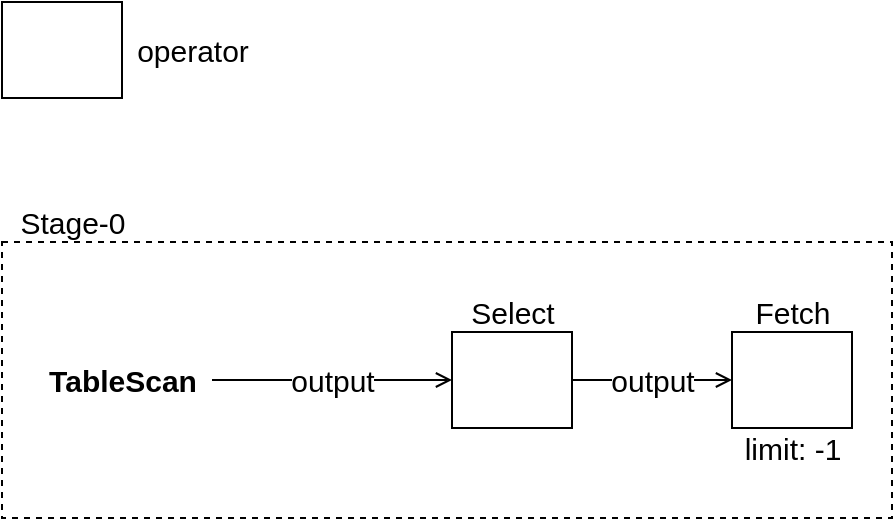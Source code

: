 <mxfile version="14.6.13" type="device" pages="4"><diagram id="SbvPMFUkSdvf29hxPbNB" name="SELECT * FROM table"><mxGraphModel dx="946" dy="725" grid="1" gridSize="10" guides="1" tooltips="1" connect="1" arrows="1" fold="1" page="1" pageScale="1" pageWidth="850" pageHeight="1100" math="0" shadow="0"><root><mxCell id="0"/><mxCell id="1" parent="0"/><mxCell id="HA66JRTrYPx33-76k23V-1" value="" style="rounded=0;whiteSpace=wrap;html=1;strokeWidth=1;sketch=0;fontSize=16;" vertex="1" parent="1"><mxGeometry x="525" y="265" width="60" height="48" as="geometry"/></mxCell><mxCell id="HA66JRTrYPx33-76k23V-2" value="" style="rounded=0;whiteSpace=wrap;html=1;strokeWidth=1;sketch=0;fontSize=16;" vertex="1" parent="1"><mxGeometry x="160" y="100" width="60" height="48" as="geometry"/></mxCell><mxCell id="HA66JRTrYPx33-76k23V-3" value="operator" style="text;html=1;align=center;verticalAlign=middle;resizable=0;points=[];autosize=1;strokeColor=none;fontSize=15;" vertex="1" parent="1"><mxGeometry x="220" y="114" width="70" height="20" as="geometry"/></mxCell><mxCell id="HA66JRTrYPx33-76k23V-4" value="Fetch" style="text;html=1;align=center;verticalAlign=middle;resizable=0;points=[];autosize=1;strokeColor=none;fontSize=15;" vertex="1" parent="1"><mxGeometry x="530" y="245" width="50" height="20" as="geometry"/></mxCell><mxCell id="HA66JRTrYPx33-76k23V-5" value="" style="rounded=0;whiteSpace=wrap;html=1;strokeWidth=1;sketch=0;fontSize=16;dashed=1;fillColor=none;" vertex="1" parent="1"><mxGeometry x="160" y="220" width="445" height="138" as="geometry"/></mxCell><mxCell id="HA66JRTrYPx33-76k23V-8" value="output" style="edgeStyle=orthogonalEdgeStyle;rounded=0;orthogonalLoop=1;jettySize=auto;html=1;exitX=1;exitY=0.5;exitDx=0;exitDy=0;entryX=0;entryY=0.5;entryDx=0;entryDy=0;fontSize=15;endArrow=open;endFill=0;" edge="1" parent="1" source="HA66JRTrYPx33-76k23V-7" target="HA66JRTrYPx33-76k23V-1"><mxGeometry relative="1" as="geometry"/></mxCell><mxCell id="HA66JRTrYPx33-76k23V-7" value="" style="rounded=0;whiteSpace=wrap;html=1;strokeWidth=1;sketch=0;fontSize=16;" vertex="1" parent="1"><mxGeometry x="385" y="265" width="60" height="48" as="geometry"/></mxCell><mxCell id="HA66JRTrYPx33-76k23V-9" value="Select" style="text;html=1;align=center;verticalAlign=middle;resizable=0;points=[];autosize=1;strokeColor=none;fontSize=15;" vertex="1" parent="1"><mxGeometry x="385" y="245" width="60" height="20" as="geometry"/></mxCell><mxCell id="HA66JRTrYPx33-76k23V-12" value="output" style="edgeStyle=orthogonalEdgeStyle;rounded=0;orthogonalLoop=1;jettySize=auto;html=1;fontSize=15;endArrow=open;endFill=0;entryX=0;entryY=0.5;entryDx=0;entryDy=0;" edge="1" parent="1" source="HA66JRTrYPx33-76k23V-11" target="HA66JRTrYPx33-76k23V-7"><mxGeometry relative="1" as="geometry"><mxPoint x="305" y="245" as="targetPoint"/></mxGeometry></mxCell><mxCell id="HA66JRTrYPx33-76k23V-11" value="TableScan" style="text;html=1;align=center;verticalAlign=middle;resizable=0;points=[];autosize=1;strokeColor=none;fontSize=15;fontStyle=1" vertex="1" parent="1"><mxGeometry x="175" y="279" width="90" height="20" as="geometry"/></mxCell><mxCell id="HA66JRTrYPx33-76k23V-13" value="Stage-0" style="text;html=1;align=center;verticalAlign=middle;resizable=0;points=[];autosize=1;strokeColor=none;fontSize=15;" vertex="1" parent="1"><mxGeometry x="160" y="200" width="70" height="20" as="geometry"/></mxCell><mxCell id="x8gzdk7bueCsD5hzd1RL-1" value="limit: -1" style="text;html=1;align=center;verticalAlign=middle;resizable=0;points=[];autosize=1;strokeColor=none;fontSize=15;" vertex="1" parent="1"><mxGeometry x="525" y="313" width="60" height="20" as="geometry"/></mxCell></root></mxGraphModel></diagram><diagram id="r-wJfS144V7FcMRd5PLu" name="SELECT * FROM table WHERE col = value"><mxGraphModel dx="946" dy="725" grid="1" gridSize="10" guides="1" tooltips="1" connect="1" arrows="1" fold="1" page="1" pageScale="1" pageWidth="850" pageHeight="1100" math="0" shadow="0"><root><mxCell id="POEq-72QbTOq5TE6zvN4-0"/><mxCell id="POEq-72QbTOq5TE6zvN4-1" parent="POEq-72QbTOq5TE6zvN4-0"/><mxCell id="vz2CHaB-G0P-QBwStH7n-20" value="" style="rounded=0;whiteSpace=wrap;html=1;strokeWidth=1;sketch=0;fontSize=16;dashed=1;fillColor=#ffffff;" vertex="1" parent="POEq-72QbTOq5TE6zvN4-1"><mxGeometry x="625" y="430" width="165" height="100" as="geometry"/></mxCell><mxCell id="vz2CHaB-G0P-QBwStH7n-18" value="" style="rounded=0;whiteSpace=wrap;html=1;strokeWidth=1;sketch=0;fontSize=16;dashed=1;" vertex="1" parent="POEq-72QbTOq5TE6zvN4-1"><mxGeometry x="180" y="261" width="610" height="109" as="geometry"/></mxCell><mxCell id="vz2CHaB-G0P-QBwStH7n-17" value="" style="rounded=0;whiteSpace=wrap;html=1;strokeWidth=1;sketch=0;fontSize=16;dashed=1;" vertex="1" parent="POEq-72QbTOq5TE6zvN4-1"><mxGeometry x="170" y="251" width="610" height="109" as="geometry"/></mxCell><mxCell id="vw-PWggm__ltsrEr8elK-0" value="" style="rounded=0;whiteSpace=wrap;html=1;strokeWidth=1;sketch=0;fontSize=16;" vertex="1" parent="POEq-72QbTOq5TE6zvN4-1"><mxGeometry x="170" y="130" width="60" height="48" as="geometry"/></mxCell><mxCell id="vw-PWggm__ltsrEr8elK-1" value="operator" style="text;html=1;align=center;verticalAlign=middle;resizable=0;points=[];autosize=1;strokeColor=none;fontSize=15;" vertex="1" parent="POEq-72QbTOq5TE6zvN4-1"><mxGeometry x="230" y="144" width="70" height="20" as="geometry"/></mxCell><mxCell id="vz2CHaB-G0P-QBwStH7n-13" value="output" style="edgeStyle=orthogonalEdgeStyle;rounded=0;orthogonalLoop=1;jettySize=auto;html=1;exitX=1;exitY=0.5;exitDx=0;exitDy=0;entryX=0;entryY=0.5;entryDx=0;entryDy=0;fontSize=15;endArrow=open;endFill=0;" edge="1" parent="POEq-72QbTOq5TE6zvN4-1" source="vz2CHaB-G0P-QBwStH7n-4" target="vz2CHaB-G0P-QBwStH7n-11"><mxGeometry relative="1" as="geometry"/></mxCell><mxCell id="vz2CHaB-G0P-QBwStH7n-4" value="" style="rounded=0;whiteSpace=wrap;html=1;strokeWidth=1;sketch=0;fontSize=16;" vertex="1" parent="POEq-72QbTOq5TE6zvN4-1"><mxGeometry x="395" y="285" width="60" height="48" as="geometry"/></mxCell><mxCell id="vz2CHaB-G0P-QBwStH7n-6" value="output" style="edgeStyle=orthogonalEdgeStyle;rounded=0;orthogonalLoop=1;jettySize=auto;html=1;fontSize=15;endArrow=open;endFill=0;entryX=0;entryY=0.5;entryDx=0;entryDy=0;" edge="1" parent="POEq-72QbTOq5TE6zvN4-1" source="vz2CHaB-G0P-QBwStH7n-7" target="vz2CHaB-G0P-QBwStH7n-4"><mxGeometry relative="1" as="geometry"><mxPoint x="315" y="265" as="targetPoint"/></mxGeometry></mxCell><mxCell id="vz2CHaB-G0P-QBwStH7n-7" value="TableScan" style="text;html=1;align=center;verticalAlign=middle;resizable=0;points=[];autosize=1;strokeColor=none;fontSize=15;fontStyle=1" vertex="1" parent="POEq-72QbTOq5TE6zvN4-1"><mxGeometry x="185" y="299" width="90" height="20" as="geometry"/></mxCell><mxCell id="vz2CHaB-G0P-QBwStH7n-8" value="Stage-1" style="text;html=1;align=center;verticalAlign=middle;resizable=0;points=[];autosize=1;strokeColor=none;fontSize=15;" vertex="1" parent="POEq-72QbTOq5TE6zvN4-1"><mxGeometry x="170" y="230" width="70" height="20" as="geometry"/></mxCell><mxCell id="vz2CHaB-G0P-QBwStH7n-9" value="Filter" style="text;html=1;align=center;verticalAlign=middle;resizable=0;points=[];autosize=1;strokeColor=none;fontSize=15;" vertex="1" parent="POEq-72QbTOq5TE6zvN4-1"><mxGeometry x="400" y="265" width="50" height="20" as="geometry"/></mxCell><mxCell id="vz2CHaB-G0P-QBwStH7n-10" value="col = value" style="text;html=1;align=center;verticalAlign=middle;resizable=0;points=[];autosize=1;strokeColor=none;fontSize=15;" vertex="1" parent="POEq-72QbTOq5TE6zvN4-1"><mxGeometry x="380" y="333" width="90" height="20" as="geometry"/></mxCell><mxCell id="vz2CHaB-G0P-QBwStH7n-15" value="output" style="edgeStyle=orthogonalEdgeStyle;rounded=0;orthogonalLoop=1;jettySize=auto;html=1;exitX=1;exitY=0.5;exitDx=0;exitDy=0;entryX=0;entryY=0.5;entryDx=0;entryDy=0;fontSize=15;endArrow=open;endFill=0;" edge="1" parent="POEq-72QbTOq5TE6zvN4-1" source="vz2CHaB-G0P-QBwStH7n-11" target="vz2CHaB-G0P-QBwStH7n-14"><mxGeometry relative="1" as="geometry"/></mxCell><mxCell id="vz2CHaB-G0P-QBwStH7n-11" value="" style="rounded=0;whiteSpace=wrap;html=1;strokeWidth=1;sketch=0;fontSize=16;" vertex="1" parent="POEq-72QbTOq5TE6zvN4-1"><mxGeometry x="550" y="285" width="60" height="48" as="geometry"/></mxCell><mxCell id="vz2CHaB-G0P-QBwStH7n-12" value="Select" style="text;html=1;align=center;verticalAlign=middle;resizable=0;points=[];autosize=1;strokeColor=none;fontSize=15;" vertex="1" parent="POEq-72QbTOq5TE6zvN4-1"><mxGeometry x="550" y="265" width="60" height="20" as="geometry"/></mxCell><mxCell id="GLJDvSbsAh3lguRHSTIs-2" style="edgeStyle=orthogonalEdgeStyle;rounded=0;orthogonalLoop=1;jettySize=auto;html=1;exitX=1;exitY=0.5;exitDx=0;exitDy=0;entryX=1;entryY=0.5;entryDx=0;entryDy=0;dashed=1;fontSize=15;endArrow=open;endFill=0;strokeWidth=2;" edge="1" parent="POEq-72QbTOq5TE6zvN4-1" source="vz2CHaB-G0P-QBwStH7n-14" target="vz2CHaB-G0P-QBwStH7n-21"><mxGeometry relative="1" as="geometry"><Array as="points"><mxPoint x="800" y="309"/><mxPoint x="800" y="480"/></Array></mxGeometry></mxCell><mxCell id="vz2CHaB-G0P-QBwStH7n-14" value="" style="rounded=0;whiteSpace=wrap;html=1;strokeWidth=1;sketch=0;fontSize=16;" vertex="1" parent="POEq-72QbTOq5TE6zvN4-1"><mxGeometry x="700" y="285" width="60" height="48" as="geometry"/></mxCell><mxCell id="vz2CHaB-G0P-QBwStH7n-16" value="File Output" style="text;html=1;align=center;verticalAlign=middle;resizable=0;points=[];autosize=1;strokeColor=none;fontSize=15;" vertex="1" parent="POEq-72QbTOq5TE6zvN4-1"><mxGeometry x="685" y="265" width="90" height="20" as="geometry"/></mxCell><mxCell id="vz2CHaB-G0P-QBwStH7n-21" value="" style="rounded=0;whiteSpace=wrap;html=1;strokeWidth=1;sketch=0;fontSize=16;" vertex="1" parent="POEq-72QbTOq5TE6zvN4-1"><mxGeometry x="677.5" y="456" width="60" height="48" as="geometry"/></mxCell><mxCell id="vz2CHaB-G0P-QBwStH7n-22" value="Fetch" style="text;html=1;align=center;verticalAlign=middle;resizable=0;points=[];autosize=1;strokeColor=none;fontSize=15;" vertex="1" parent="POEq-72QbTOq5TE6zvN4-1"><mxGeometry x="682.5" y="436" width="50" height="20" as="geometry"/></mxCell><mxCell id="pIoAulZeWBDSAkgC9RVU-0" value="limit: -1" style="text;html=1;align=center;verticalAlign=middle;resizable=0;points=[];autosize=1;strokeColor=none;fontSize=15;" vertex="1" parent="POEq-72QbTOq5TE6zvN4-1"><mxGeometry x="677.5" y="504" width="60" height="20" as="geometry"/></mxCell><mxCell id="GLJDvSbsAh3lguRHSTIs-0" value="Map" style="text;html=1;align=center;verticalAlign=middle;resizable=0;points=[];autosize=1;strokeColor=none;fontSize=15;fontStyle=1" vertex="1" parent="POEq-72QbTOq5TE6zvN4-1"><mxGeometry x="120" y="250" width="50" height="20" as="geometry"/></mxCell><mxCell id="GLJDvSbsAh3lguRHSTIs-1" value="Stage-0" style="text;html=1;align=center;verticalAlign=middle;resizable=0;points=[];autosize=1;strokeColor=none;fontSize=15;" vertex="1" parent="POEq-72QbTOq5TE6zvN4-1"><mxGeometry x="625" y="410" width="70" height="20" as="geometry"/></mxCell></root></mxGraphModel></diagram><diagram id="9pgVirhEi-aS2zVk9Cmb" name="SELECT SUM(col1) FROM table GROUP BY col2 "><mxGraphModel dx="946" dy="725" grid="1" gridSize="10" guides="1" tooltips="1" connect="1" arrows="1" fold="1" page="1" pageScale="1" pageWidth="850" pageHeight="1100" math="0" shadow="0"><root><mxCell id="REMvlzDP76JRgmT_zihM-0"/><mxCell id="REMvlzDP76JRgmT_zihM-1" parent="REMvlzDP76JRgmT_zihM-0"/><mxCell id="3pSjO_w_FnEzKrr_2Jyd-0" value="" style="rounded=0;whiteSpace=wrap;html=1;strokeWidth=1;sketch=0;fontSize=16;dashed=1;fillColor=#ffffff;" vertex="1" parent="REMvlzDP76JRgmT_zihM-1"><mxGeometry x="10" y="237" width="620" height="303" as="geometry"/></mxCell><mxCell id="Y7vplRk4dowwcU5Peu6m-3" value="" style="rounded=0;whiteSpace=wrap;html=1;strokeWidth=1;sketch=0;fontSize=16;dashed=1;fillColor=#ffffff;" vertex="1" parent="REMvlzDP76JRgmT_zihM-1"><mxGeometry x="110" y="430" width="450" height="100" as="geometry"/></mxCell><mxCell id="_qFbaKkJsJWcEUm9_HeX-1" value="" style="rounded=0;whiteSpace=wrap;html=1;strokeWidth=1;sketch=0;fontSize=16;dashed=1;fillColor=#ffffff;" vertex="1" parent="REMvlzDP76JRgmT_zihM-1"><mxGeometry x="110" y="261" width="450" height="109" as="geometry"/></mxCell><mxCell id="_qFbaKkJsJWcEUm9_HeX-0" value="" style="rounded=0;whiteSpace=wrap;html=1;strokeWidth=1;sketch=0;fontSize=16;dashed=1;fillColor=#ffffff;" vertex="1" parent="REMvlzDP76JRgmT_zihM-1"><mxGeometry x="100" y="251" width="450" height="109" as="geometry"/></mxCell><mxCell id="ssUAK2ZA9KwwOioiqaaa-3" value="" style="rounded=0;whiteSpace=wrap;html=1;strokeWidth=1;sketch=0;fontSize=16;" vertex="1" parent="REMvlzDP76JRgmT_zihM-1"><mxGeometry x="100" y="130" width="60" height="48" as="geometry"/></mxCell><mxCell id="ssUAK2ZA9KwwOioiqaaa-4" value="operator" style="text;html=1;align=center;verticalAlign=middle;resizable=0;points=[];autosize=1;strokeColor=none;fontSize=15;" vertex="1" parent="REMvlzDP76JRgmT_zihM-1"><mxGeometry x="160" y="144" width="70" height="20" as="geometry"/></mxCell><mxCell id="ssUAK2ZA9KwwOioiqaaa-7" value="output" style="edgeStyle=orthogonalEdgeStyle;rounded=0;orthogonalLoop=1;jettySize=auto;html=1;fontSize=15;endArrow=open;endFill=0;entryX=0;entryY=0.5;entryDx=0;entryDy=0;" edge="1" parent="REMvlzDP76JRgmT_zihM-1" source="ssUAK2ZA9KwwOioiqaaa-8" target="ssUAK2ZA9KwwOioiqaaa-13"><mxGeometry relative="1" as="geometry"><mxPoint x="325" y="309" as="targetPoint"/></mxGeometry></mxCell><mxCell id="ssUAK2ZA9KwwOioiqaaa-8" value="TableScan" style="text;html=1;align=center;verticalAlign=middle;resizable=0;points=[];autosize=1;strokeColor=none;fontSize=15;fontStyle=1" vertex="1" parent="REMvlzDP76JRgmT_zihM-1"><mxGeometry x="115" y="299" width="90" height="20" as="geometry"/></mxCell><mxCell id="ssUAK2ZA9KwwOioiqaaa-12" value="output" style="edgeStyle=orthogonalEdgeStyle;rounded=0;orthogonalLoop=1;jettySize=auto;html=1;exitX=1;exitY=0.5;exitDx=0;exitDy=0;entryX=0;entryY=0.5;entryDx=0;entryDy=0;fontSize=15;endArrow=open;endFill=0;" edge="1" parent="REMvlzDP76JRgmT_zihM-1" source="ssUAK2ZA9KwwOioiqaaa-13" target="ssUAK2ZA9KwwOioiqaaa-15"><mxGeometry relative="1" as="geometry"/></mxCell><mxCell id="ssUAK2ZA9KwwOioiqaaa-13" value="" style="rounded=0;whiteSpace=wrap;html=1;strokeWidth=1;sketch=0;fontSize=16;" vertex="1" parent="REMvlzDP76JRgmT_zihM-1"><mxGeometry x="300" y="285" width="60" height="48" as="geometry"/></mxCell><mxCell id="ssUAK2ZA9KwwOioiqaaa-14" value="Select" style="text;html=1;align=center;verticalAlign=middle;resizable=0;points=[];autosize=1;strokeColor=none;fontSize=15;" vertex="1" parent="REMvlzDP76JRgmT_zihM-1"><mxGeometry x="300" y="265" width="60" height="20" as="geometry"/></mxCell><mxCell id="ssUAK2ZA9KwwOioiqaaa-15" value="" style="rounded=0;whiteSpace=wrap;html=1;strokeWidth=1;sketch=0;fontSize=16;" vertex="1" parent="REMvlzDP76JRgmT_zihM-1"><mxGeometry x="470" y="285" width="60" height="48" as="geometry"/></mxCell><mxCell id="ssUAK2ZA9KwwOioiqaaa-17" value="" style="rounded=0;whiteSpace=wrap;html=1;strokeWidth=1;sketch=0;fontSize=16;dashed=1;fillColor=#ffffff;" vertex="1" parent="REMvlzDP76JRgmT_zihM-1"><mxGeometry x="100" y="420" width="450" height="100" as="geometry"/></mxCell><mxCell id="Y7vplRk4dowwcU5Peu6m-2" value="output" style="edgeStyle=orthogonalEdgeStyle;rounded=0;orthogonalLoop=1;jettySize=auto;html=1;exitX=0;exitY=0.5;exitDx=0;exitDy=0;fontSize=15;endArrow=open;endFill=0;strokeWidth=1;" edge="1" parent="REMvlzDP76JRgmT_zihM-1" source="ssUAK2ZA9KwwOioiqaaa-18" target="RroG4I92zZZcCyk-5mFW-2"><mxGeometry relative="1" as="geometry"/></mxCell><mxCell id="ssUAK2ZA9KwwOioiqaaa-18" value="" style="rounded=0;whiteSpace=wrap;html=1;strokeWidth=1;sketch=0;fontSize=16;" vertex="1" parent="REMvlzDP76JRgmT_zihM-1"><mxGeometry x="470" y="446" width="60" height="48" as="geometry"/></mxCell><mxCell id="ssUAK2ZA9KwwOioiqaaa-19" value="Group By" style="text;html=1;align=center;verticalAlign=middle;resizable=0;points=[];autosize=1;strokeColor=none;fontSize=15;" vertex="1" parent="REMvlzDP76JRgmT_zihM-1"><mxGeometry x="460" y="426" width="80" height="20" as="geometry"/></mxCell><mxCell id="ssUAK2ZA9KwwOioiqaaa-21" value="Group By" style="text;html=1;align=center;verticalAlign=middle;resizable=0;points=[];autosize=1;strokeColor=none;fontSize=15;" vertex="1" parent="REMvlzDP76JRgmT_zihM-1"><mxGeometry x="460" y="265" width="80" height="20" as="geometry"/></mxCell><mxCell id="_qFbaKkJsJWcEUm9_HeX-2" value="Map" style="text;html=1;align=center;verticalAlign=middle;resizable=0;points=[];autosize=1;strokeColor=none;fontSize=15;fontStyle=1" vertex="1" parent="REMvlzDP76JRgmT_zihM-1"><mxGeometry x="50" y="251" width="50" height="20" as="geometry"/></mxCell><mxCell id="RroG4I92zZZcCyk-5mFW-0" value="sum(col1)" style="text;html=1;align=center;verticalAlign=middle;resizable=0;points=[];autosize=1;strokeColor=none;fontSize=15;" vertex="1" parent="REMvlzDP76JRgmT_zihM-1"><mxGeometry x="460" y="333" width="80" height="20" as="geometry"/></mxCell><mxCell id="Y7vplRk4dowwcU5Peu6m-1" value="output" style="edgeStyle=orthogonalEdgeStyle;rounded=0;orthogonalLoop=1;jettySize=auto;html=1;exitX=0;exitY=0.5;exitDx=0;exitDy=0;fontSize=15;endArrow=open;endFill=0;strokeWidth=1;" edge="1" parent="REMvlzDP76JRgmT_zihM-1" source="RroG4I92zZZcCyk-5mFW-2" target="RroG4I92zZZcCyk-5mFW-4"><mxGeometry relative="1" as="geometry"/></mxCell><mxCell id="RroG4I92zZZcCyk-5mFW-2" value="" style="rounded=0;whiteSpace=wrap;html=1;strokeWidth=1;sketch=0;fontSize=16;" vertex="1" parent="REMvlzDP76JRgmT_zihM-1"><mxGeometry x="300" y="446" width="60" height="48" as="geometry"/></mxCell><mxCell id="RroG4I92zZZcCyk-5mFW-3" value="Select" style="text;html=1;align=center;verticalAlign=middle;resizable=0;points=[];autosize=1;strokeColor=none;fontSize=15;" vertex="1" parent="REMvlzDP76JRgmT_zihM-1"><mxGeometry x="300" y="426" width="60" height="20" as="geometry"/></mxCell><mxCell id="RroG4I92zZZcCyk-5mFW-4" value="" style="rounded=0;whiteSpace=wrap;html=1;strokeWidth=1;sketch=0;fontSize=16;" vertex="1" parent="REMvlzDP76JRgmT_zihM-1"><mxGeometry x="145" y="446" width="60" height="48" as="geometry"/></mxCell><mxCell id="RroG4I92zZZcCyk-5mFW-5" value="Reducer" style="text;html=1;align=center;verticalAlign=middle;resizable=0;points=[];autosize=1;strokeColor=none;fontSize=15;fontStyle=1" vertex="1" parent="REMvlzDP76JRgmT_zihM-1"><mxGeometry x="20" y="420" width="80" height="20" as="geometry"/></mxCell><mxCell id="Y7vplRk4dowwcU5Peu6m-0" value="File Output" style="text;html=1;align=center;verticalAlign=middle;resizable=0;points=[];autosize=1;strokeColor=none;fontSize=15;" vertex="1" parent="REMvlzDP76JRgmT_zihM-1"><mxGeometry x="130" y="426" width="90" height="20" as="geometry"/></mxCell><mxCell id="RroG4I92zZZcCyk-5mFW-1" value="SHUFFIE" style="edgeStyle=orthogonalEdgeStyle;rounded=0;orthogonalLoop=1;jettySize=auto;html=1;exitX=1;exitY=0.5;exitDx=0;exitDy=0;entryX=1;entryY=0.5;entryDx=0;entryDy=0;dashed=1;fontSize=15;endArrow=open;endFill=0;strokeWidth=2;fontStyle=1" edge="1" parent="REMvlzDP76JRgmT_zihM-1" source="ssUAK2ZA9KwwOioiqaaa-15" target="ssUAK2ZA9KwwOioiqaaa-18"><mxGeometry relative="1" as="geometry"><Array as="points"><mxPoint x="590" y="309"/><mxPoint x="590" y="470"/></Array></mxGeometry></mxCell><mxCell id="3pSjO_w_FnEzKrr_2Jyd-1" value="Stage-1" style="text;html=1;align=center;verticalAlign=middle;resizable=0;points=[];autosize=1;strokeColor=none;fontSize=15;" vertex="1" parent="REMvlzDP76JRgmT_zihM-1"><mxGeometry x="10" y="217" width="70" height="20" as="geometry"/></mxCell><mxCell id="AI3QlgqCEbEBE3qNrmKg-0" value="" style="rounded=0;whiteSpace=wrap;html=1;strokeWidth=1;sketch=0;fontSize=16;dashed=1;fillColor=#ffffff;" vertex="1" parent="REMvlzDP76JRgmT_zihM-1"><mxGeometry x="100" y="610" width="165" height="100" as="geometry"/></mxCell><mxCell id="AI3QlgqCEbEBE3qNrmKg-1" value="" style="rounded=0;whiteSpace=wrap;html=1;strokeWidth=1;sketch=0;fontSize=16;" vertex="1" parent="REMvlzDP76JRgmT_zihM-1"><mxGeometry x="152.5" y="636" width="60" height="48" as="geometry"/></mxCell><mxCell id="AI3QlgqCEbEBE3qNrmKg-2" value="Fetch" style="text;html=1;align=center;verticalAlign=middle;resizable=0;points=[];autosize=1;strokeColor=none;fontSize=15;" vertex="1" parent="REMvlzDP76JRgmT_zihM-1"><mxGeometry x="157.5" y="616" width="50" height="20" as="geometry"/></mxCell><mxCell id="AI3QlgqCEbEBE3qNrmKg-3" value="limit: -1" style="text;html=1;align=center;verticalAlign=middle;resizable=0;points=[];autosize=1;strokeColor=none;fontSize=15;" vertex="1" parent="REMvlzDP76JRgmT_zihM-1"><mxGeometry x="152.5" y="684" width="60" height="20" as="geometry"/></mxCell><mxCell id="AI3QlgqCEbEBE3qNrmKg-4" value="Stage-0" style="text;html=1;align=center;verticalAlign=middle;resizable=0;points=[];autosize=1;strokeColor=none;fontSize=15;" vertex="1" parent="REMvlzDP76JRgmT_zihM-1"><mxGeometry x="100" y="590" width="70" height="20" as="geometry"/></mxCell><mxCell id="AI3QlgqCEbEBE3qNrmKg-5" style="edgeStyle=orthogonalEdgeStyle;rounded=0;orthogonalLoop=1;jettySize=auto;html=1;exitX=0;exitY=0.5;exitDx=0;exitDy=0;entryX=0;entryY=0.5;entryDx=0;entryDy=0;fontSize=15;endArrow=open;endFill=0;strokeWidth=2;dashed=1;" edge="1" parent="REMvlzDP76JRgmT_zihM-1" source="RroG4I92zZZcCyk-5mFW-4" target="AI3QlgqCEbEBE3qNrmKg-1"><mxGeometry relative="1" as="geometry"><Array as="points"><mxPoint x="80" y="470"/><mxPoint x="80" y="660"/></Array></mxGeometry></mxCell><mxCell id="qH1NtnUxmD2jl55EPJit-0" value="sum(col1)" style="text;html=1;align=center;verticalAlign=middle;resizable=0;points=[];autosize=1;strokeColor=none;fontSize=15;" vertex="1" parent="REMvlzDP76JRgmT_zihM-1"><mxGeometry x="135" y="494" width="80" height="20" as="geometry"/></mxCell></root></mxGraphModel></diagram><diagram id="_OmQ1lW5UpOqyiFq0Q7w" name="Multi Insert"><mxGraphModel dx="946" dy="725" grid="1" gridSize="10" guides="1" tooltips="1" connect="1" arrows="1" fold="1" page="1" pageScale="1" pageWidth="850" pageHeight="1100" math="0" shadow="0"><root><mxCell id="BTifxrxxJRzu31uqCXHY-0"/><mxCell id="BTifxrxxJRzu31uqCXHY-1" parent="BTifxrxxJRzu31uqCXHY-0"/></root></mxGraphModel></diagram></mxfile>